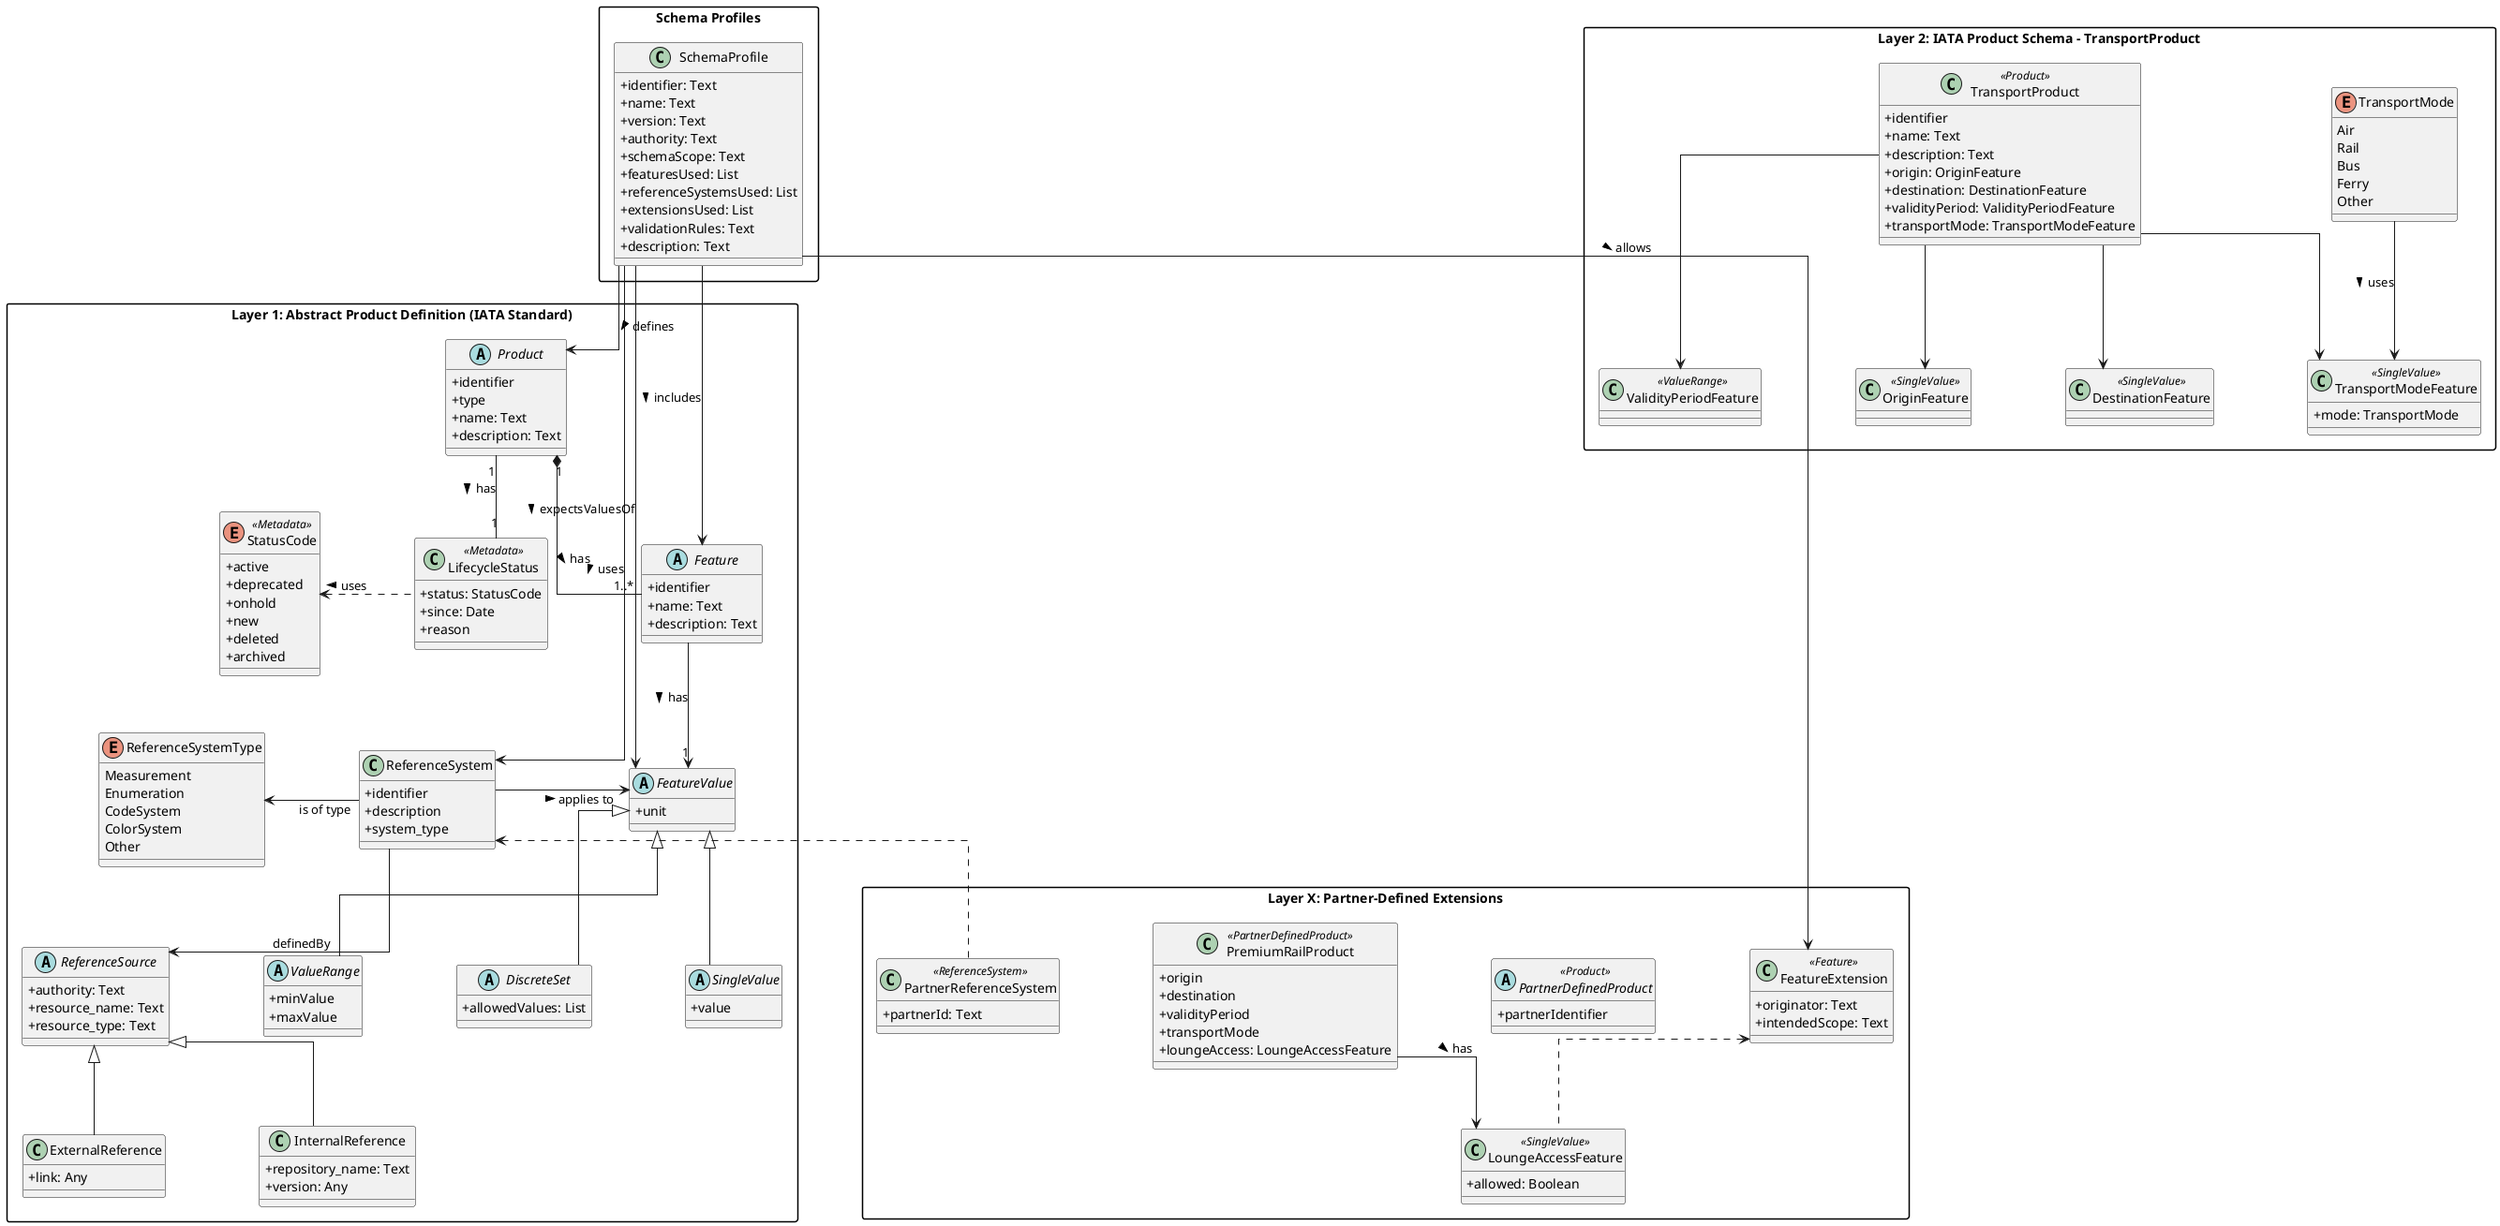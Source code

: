 @startuml FullProductModel_WithSchemaProfile

skinparam packageStyle rectangle
skinparam classAttributeIconSize 0
skinparam linetype ortho
skinparam nodesep 100

' === Layer 1: IATA Abstract Product Model (AFM) ===
package "Layer 1: Abstract Product Definition (IATA Standard)" as AFM {

  abstract class Product {
    +identifier
    +type
    +name: Text
    +description: Text
  }

  class LifecycleStatus <<Metadata>> {
    +status: StatusCode
    +since: Date
    +reason
  }

  enum StatusCode <<Metadata>> {
    +active
    +deprecated
    +onhold
    +new
    +deleted
    +archived
  }

  abstract class Feature {
    +identifier
    +name: Text
    +description: Text
  }

  abstract class FeatureValue {
    +unit
  }

  abstract class SingleValue {
    +value
  }

  abstract class ValueRange {
    +minValue
    +maxValue
  }

  abstract class DiscreteSet {
    +allowedValues: List
  }

  class ReferenceSystem {
    +identifier
    +description
    +system_type
  }

  enum ReferenceSystemType {
    Measurement
    Enumeration
    CodeSystem
    ColorSystem
    Other
  }

  abstract class ReferenceSource {
    +authority: Text
    +resource_name: Text
    +resource_type: Text
  }

  class ExternalReference {
    +link: Any
  }

  class InternalReference {
    +repository_name: Text
    +version: Any
  }

  ' Relationships (Layer 1)
  Product "1" -- "1" LifecycleStatus : has >
  Product "1" *-- "1..*" Feature : has >
  LifecycleStatus  .l.> StatusCode : uses >
  Feature --> "1" FeatureValue : has >
  FeatureValue <|-d- SingleValue
  FeatureValue <|-d- ValueRange
  FeatureValue <|-d- DiscreteSet
  FeatureValue <--l--- ReferenceSystem : applies to <
  ReferenceSystem --> ReferenceSource : definedBy
  ReferenceSystem -l-> ReferenceSystemType : is of type
  ReferenceSource <|-- ExternalReference
  ReferenceSource <|-- InternalReference
}

' === Layer 2: IATA-defined Schema Example ===
package "Layer 2: IATA Product Schema - TransportProduct" as TP {

  enum TransportMode {
    Air
    Rail
    Bus
    Ferry
    Other
  }

  class TransportProduct <<Product>> {
    +identifier
    +name: Text
    +description: Text
    +origin: OriginFeature
    +destination: DestinationFeature
    +validityPeriod: ValidityPeriodFeature
    +transportMode: TransportModeFeature
  }

  class OriginFeature <<SingleValue>>
  class DestinationFeature <<SingleValue>>
  class ValidityPeriodFeature <<ValueRange>>
  class TransportModeFeature <<SingleValue>> {
    +mode: TransportMode
  }

  TransportMode --> TransportModeFeature : uses >
  TransportProduct --> OriginFeature
  TransportProduct --> DestinationFeature
  TransportProduct --> ValidityPeriodFeature
  TransportProduct --> TransportModeFeature
}

' === Layer X: Partner-defined Extensions Layer ===
package "Layer X: Partner-Defined Extensions" as PARTNER {

  abstract class PartnerDefinedProduct <<Product>> {
    +partnerIdentifier
  }

  class PremiumRailProduct <<PartnerDefinedProduct>> {
    +origin
    +destination
    +validityPeriod
    +transportMode
    +loungeAccess: LoungeAccessFeature
  }

  class LoungeAccessFeature <<SingleValue>> {
    +allowed: Boolean
  }

  class FeatureExtension <<Feature>> {
    +originator: Text
    +intendedScope: Text
  }

  class PartnerReferenceSystem <<ReferenceSystem>> {
    +partnerId: Text
  }

  PremiumRailProduct --> LoungeAccessFeature : has >
  LoungeAccessFeature .up.> FeatureExtension
  PartnerReferenceSystem .up.> ReferenceSystem
}

' === Schema Profile ===
package "Schema Profiles" {

  class SchemaProfile {
    +identifier: Text
    +name: Text
    +version: Text
    +authority: Text
    +schemaScope: Text
    +featuresUsed: List
    +referenceSystemsUsed: List
    +extensionsUsed: List
    +validationRules: Text
    +description: Text
  }

  SchemaProfile --> Product : defines >
  SchemaProfile --> Feature : includes >
  SchemaProfile --> ReferenceSystem : uses >
  SchemaProfile --> FeatureExtension : allows >
  SchemaProfile --> FeatureValue : expectsValuesOf >
}

@enduml




